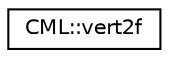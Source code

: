 digraph "Graphical Class Hierarchy"
{
  edge [fontname="Helvetica",fontsize="10",labelfontname="Helvetica",labelfontsize="10"];
  node [fontname="Helvetica",fontsize="10",shape=record];
  rankdir="LR";
  Node0 [label="CML::vert2f",height=0.2,width=0.4,color="black", fillcolor="white", style="filled",URL="$struct_c_m_l_1_1vert2f.html"];
}
